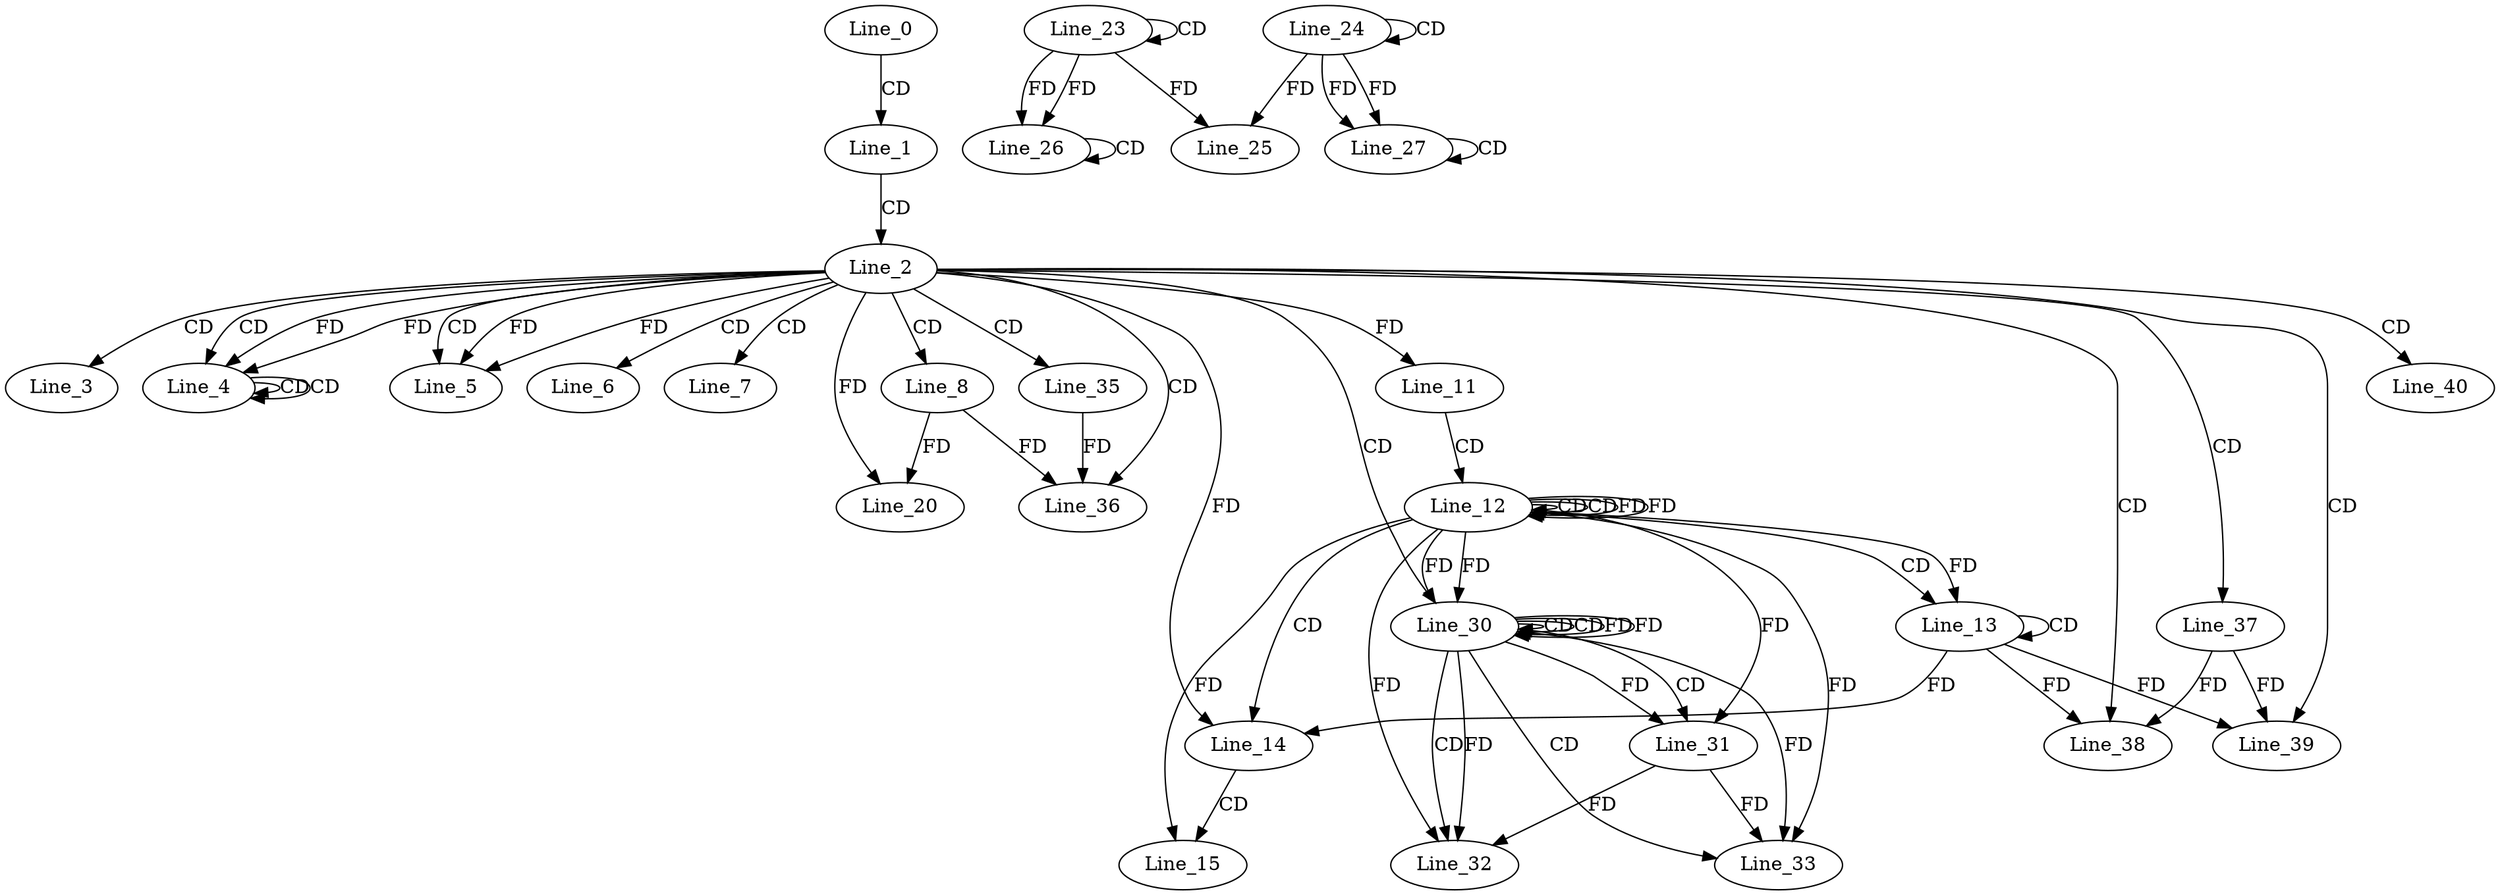 digraph G {
  Line_0;
  Line_1;
  Line_2;
  Line_3;
  Line_4;
  Line_4;
  Line_4;
  Line_4;
  Line_5;
  Line_5;
  Line_5;
  Line_6;
  Line_7;
  Line_8;
  Line_11;
  Line_11;
  Line_11;
  Line_12;
  Line_12;
  Line_12;
  Line_12;
  Line_13;
  Line_13;
  Line_14;
  Line_14;
  Line_14;
  Line_15;
  Line_20;
  Line_23;
  Line_23;
  Line_24;
  Line_24;
  Line_25;
  Line_25;
  Line_26;
  Line_26;
  Line_27;
  Line_27;
  Line_30;
  Line_30;
  Line_30;
  Line_31;
  Line_31;
  Line_32;
  Line_32;
  Line_33;
  Line_35;
  Line_35;
  Line_36;
  Line_37;
  Line_38;
  Line_39;
  Line_40;
  Line_0 -> Line_1 [ label="CD" ];
  Line_1 -> Line_2 [ label="CD" ];
  Line_2 -> Line_3 [ label="CD" ];
  Line_2 -> Line_4 [ label="CD" ];
  Line_4 -> Line_4 [ label="CD" ];
  Line_4 -> Line_4 [ label="CD" ];
  Line_2 -> Line_4 [ label="FD" ];
  Line_2 -> Line_4 [ label="FD" ];
  Line_2 -> Line_5 [ label="CD" ];
  Line_2 -> Line_5 [ label="FD" ];
  Line_2 -> Line_5 [ label="FD" ];
  Line_2 -> Line_6 [ label="CD" ];
  Line_2 -> Line_7 [ label="CD" ];
  Line_2 -> Line_8 [ label="CD" ];
  Line_2 -> Line_11 [ label="FD" ];
  Line_11 -> Line_12 [ label="CD" ];
  Line_12 -> Line_12 [ label="CD" ];
  Line_12 -> Line_12 [ label="CD" ];
  Line_12 -> Line_12 [ label="FD" ];
  Line_12 -> Line_13 [ label="CD" ];
  Line_13 -> Line_13 [ label="CD" ];
  Line_12 -> Line_13 [ label="FD" ];
  Line_12 -> Line_14 [ label="CD" ];
  Line_2 -> Line_14 [ label="FD" ];
  Line_13 -> Line_14 [ label="FD" ];
  Line_14 -> Line_15 [ label="CD" ];
  Line_12 -> Line_15 [ label="FD" ];
  Line_2 -> Line_20 [ label="FD" ];
  Line_8 -> Line_20 [ label="FD" ];
  Line_23 -> Line_23 [ label="CD" ];
  Line_24 -> Line_24 [ label="CD" ];
  Line_23 -> Line_25 [ label="FD" ];
  Line_24 -> Line_25 [ label="FD" ];
  Line_23 -> Line_26 [ label="FD" ];
  Line_26 -> Line_26 [ label="CD" ];
  Line_23 -> Line_26 [ label="FD" ];
  Line_24 -> Line_27 [ label="FD" ];
  Line_27 -> Line_27 [ label="CD" ];
  Line_24 -> Line_27 [ label="FD" ];
  Line_2 -> Line_30 [ label="CD" ];
  Line_30 -> Line_30 [ label="CD" ];
  Line_12 -> Line_30 [ label="FD" ];
  Line_30 -> Line_30 [ label="CD" ];
  Line_30 -> Line_30 [ label="FD" ];
  Line_12 -> Line_30 [ label="FD" ];
  Line_30 -> Line_31 [ label="CD" ];
  Line_30 -> Line_31 [ label="FD" ];
  Line_12 -> Line_31 [ label="FD" ];
  Line_30 -> Line_32 [ label="CD" ];
  Line_31 -> Line_32 [ label="FD" ];
  Line_30 -> Line_32 [ label="FD" ];
  Line_12 -> Line_32 [ label="FD" ];
  Line_30 -> Line_33 [ label="CD" ];
  Line_30 -> Line_33 [ label="FD" ];
  Line_12 -> Line_33 [ label="FD" ];
  Line_31 -> Line_33 [ label="FD" ];
  Line_2 -> Line_35 [ label="CD" ];
  Line_2 -> Line_36 [ label="CD" ];
  Line_8 -> Line_36 [ label="FD" ];
  Line_35 -> Line_36 [ label="FD" ];
  Line_2 -> Line_37 [ label="CD" ];
  Line_2 -> Line_38 [ label="CD" ];
  Line_13 -> Line_38 [ label="FD" ];
  Line_37 -> Line_38 [ label="FD" ];
  Line_2 -> Line_39 [ label="CD" ];
  Line_13 -> Line_39 [ label="FD" ];
  Line_37 -> Line_39 [ label="FD" ];
  Line_2 -> Line_40 [ label="CD" ];
  Line_12 -> Line_12 [ label="FD" ];
  Line_30 -> Line_30 [ label="FD" ];
}
